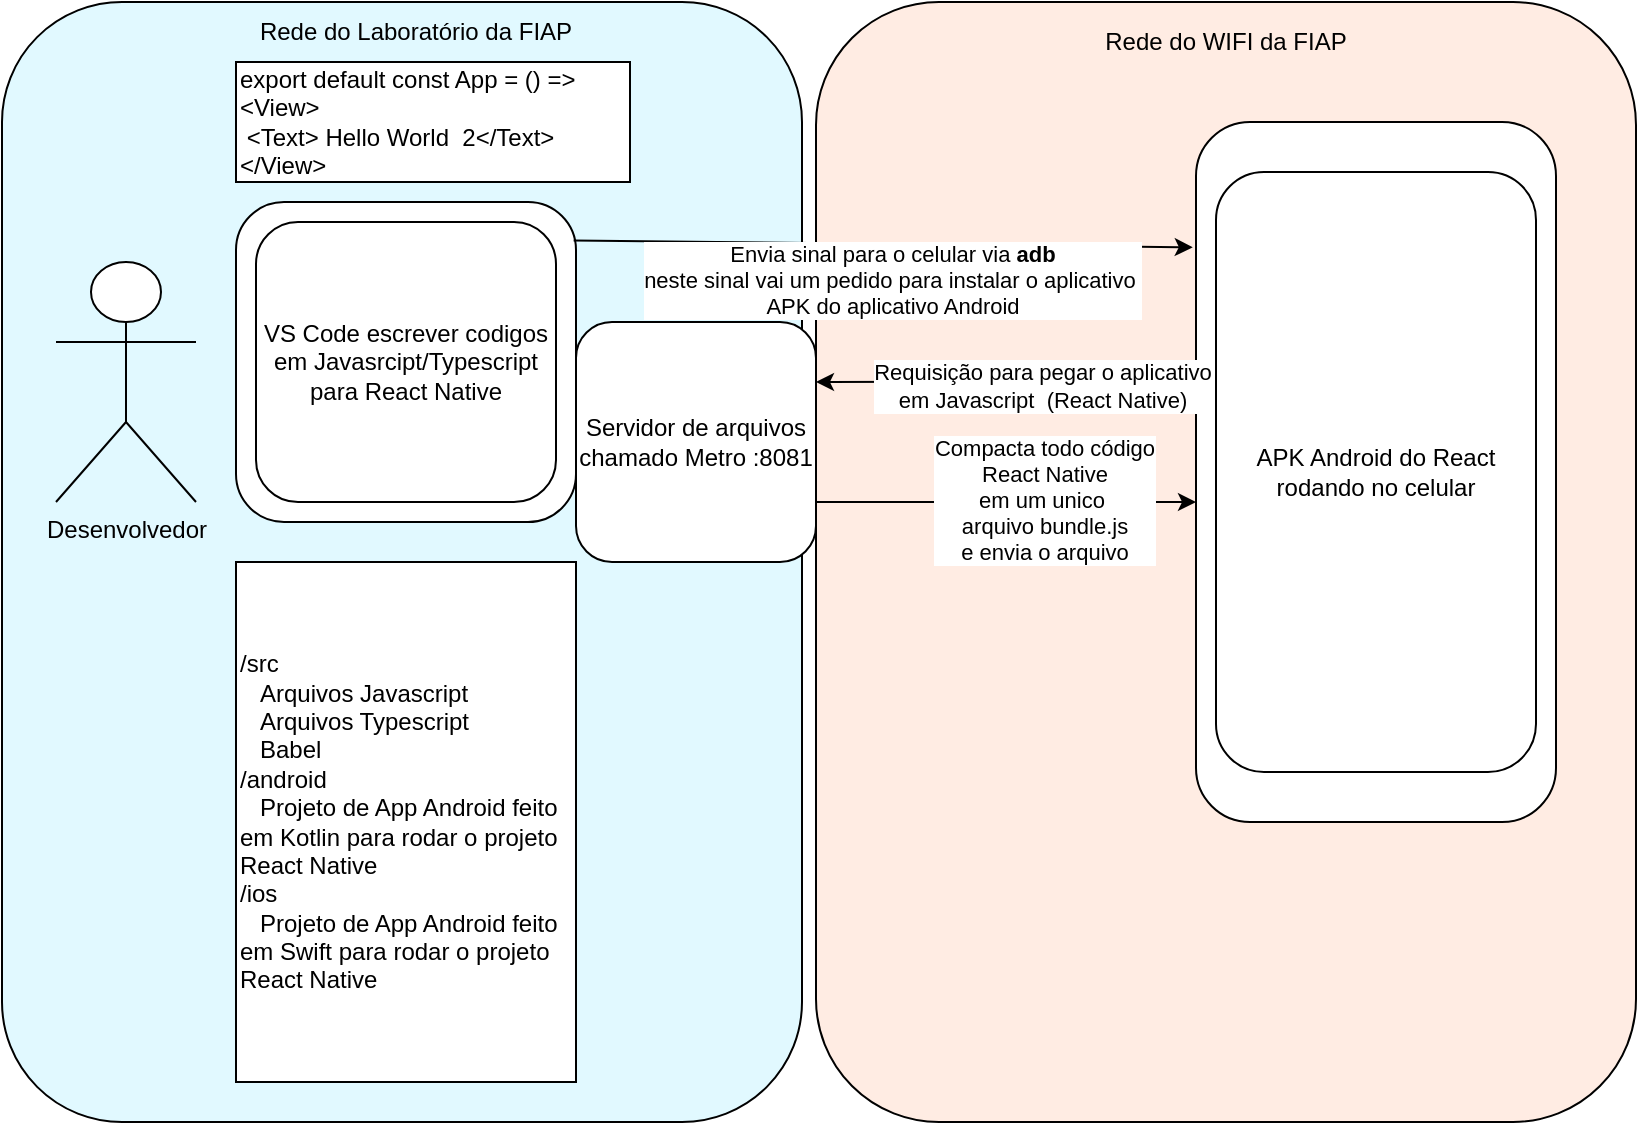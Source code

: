 <mxfile version="27.0.6">
  <diagram name="Página-1" id="vRwaQ3B-kGVNpFDtIDS9">
    <mxGraphModel dx="883" dy="425" grid="1" gridSize="10" guides="1" tooltips="1" connect="1" arrows="1" fold="1" page="1" pageScale="1" pageWidth="827" pageHeight="1169" math="0" shadow="0">
      <root>
        <mxCell id="0" />
        <mxCell id="1" parent="0" />
        <mxCell id="J4VcDI_KgW3uV5TBByR3-21" value="" style="rounded=1;whiteSpace=wrap;html=1;fillColor=#E1F9FF;" vertex="1" parent="1">
          <mxGeometry x="13" width="400" height="560" as="geometry" />
        </mxCell>
        <mxCell id="J4VcDI_KgW3uV5TBByR3-20" value="" style="rounded=1;whiteSpace=wrap;html=1;fillColor=#FFECE3;" vertex="1" parent="1">
          <mxGeometry x="420" width="410" height="560" as="geometry" />
        </mxCell>
        <mxCell id="J4VcDI_KgW3uV5TBByR3-3" value="" style="group" vertex="1" connectable="0" parent="1">
          <mxGeometry x="610" y="60" width="180" height="350" as="geometry" />
        </mxCell>
        <mxCell id="J4VcDI_KgW3uV5TBByR3-1" value="" style="rounded=1;whiteSpace=wrap;html=1;" vertex="1" parent="J4VcDI_KgW3uV5TBByR3-3">
          <mxGeometry width="180" height="350" as="geometry" />
        </mxCell>
        <mxCell id="J4VcDI_KgW3uV5TBByR3-2" value="APK Android do React rodando no celular" style="rounded=1;whiteSpace=wrap;html=1;" vertex="1" parent="J4VcDI_KgW3uV5TBByR3-3">
          <mxGeometry x="10" y="25" width="160" height="300" as="geometry" />
        </mxCell>
        <mxCell id="J4VcDI_KgW3uV5TBByR3-4" value="Desenvolvedor" style="shape=umlActor;verticalLabelPosition=bottom;verticalAlign=top;html=1;outlineConnect=0;" vertex="1" parent="1">
          <mxGeometry x="40" y="130" width="70" height="120" as="geometry" />
        </mxCell>
        <mxCell id="J4VcDI_KgW3uV5TBByR3-9" value="" style="group" vertex="1" connectable="0" parent="1">
          <mxGeometry x="130" y="100" width="310" height="190" as="geometry" />
        </mxCell>
        <mxCell id="J4VcDI_KgW3uV5TBByR3-7" value="" style="rounded=1;whiteSpace=wrap;html=1;" vertex="1" parent="J4VcDI_KgW3uV5TBByR3-9">
          <mxGeometry width="170" height="160" as="geometry" />
        </mxCell>
        <mxCell id="J4VcDI_KgW3uV5TBByR3-8" value="VS Code escrever codigos em Javasrcipt/Typescript para React Native" style="rounded=1;whiteSpace=wrap;html=1;" vertex="1" parent="J4VcDI_KgW3uV5TBByR3-9">
          <mxGeometry x="10" y="10" width="150" height="140" as="geometry" />
        </mxCell>
        <mxCell id="J4VcDI_KgW3uV5TBByR3-13" value="Servidor de arquivos chamado Metro :8081" style="rounded=1;whiteSpace=wrap;html=1;" vertex="1" parent="J4VcDI_KgW3uV5TBByR3-9">
          <mxGeometry x="170" y="60" width="120" height="120" as="geometry" />
        </mxCell>
        <mxCell id="J4VcDI_KgW3uV5TBByR3-11" value="/src&lt;div&gt;&amp;nbsp; &amp;nbsp;Arquivos Javascript&lt;/div&gt;&lt;div&gt;&amp;nbsp; &amp;nbsp;Arquivos Typescript&lt;/div&gt;&lt;div&gt;&amp;nbsp; &amp;nbsp;Babel&lt;/div&gt;&lt;div&gt;&lt;div&gt;/android&lt;/div&gt;&lt;div&gt;&lt;span style=&quot;background-color: transparent; color: light-dark(rgb(0, 0, 0), rgb(255, 255, 255));&quot;&gt;&amp;nbsp; &amp;nbsp;Projeto de App Android feito em Kotlin para rodar o projeto React Native&lt;/span&gt;&lt;/div&gt;&lt;div&gt;&lt;span style=&quot;background-color: transparent; color: light-dark(rgb(0, 0, 0), rgb(255, 255, 255));&quot;&gt;/ios&lt;/span&gt;&lt;/div&gt;&lt;div&gt;&amp;nbsp; &amp;nbsp;Projeto de App Android feito em Swift para rodar o projeto React Native&lt;span style=&quot;background-color: transparent; color: light-dark(rgb(0, 0, 0), rgb(255, 255, 255));&quot;&gt;&lt;/span&gt;&lt;/div&gt;&lt;/div&gt;" style="rounded=0;whiteSpace=wrap;html=1;align=left;" vertex="1" parent="1">
          <mxGeometry x="130" y="280" width="170" height="260" as="geometry" />
        </mxCell>
        <mxCell id="J4VcDI_KgW3uV5TBByR3-14" value="" style="endArrow=classic;html=1;rounded=0;exitX=0.993;exitY=0.12;exitDx=0;exitDy=0;entryX=-0.009;entryY=0.179;entryDx=0;entryDy=0;entryPerimeter=0;exitPerimeter=0;" edge="1" parent="1" source="J4VcDI_KgW3uV5TBByR3-7" target="J4VcDI_KgW3uV5TBByR3-1">
          <mxGeometry width="50" height="50" relative="1" as="geometry">
            <mxPoint x="350" y="260" as="sourcePoint" />
            <mxPoint x="400" y="210" as="targetPoint" />
          </mxGeometry>
        </mxCell>
        <mxCell id="J4VcDI_KgW3uV5TBByR3-15" value="Envia sinal para o celular via &lt;b&gt;adb&lt;/b&gt;&lt;div&gt;neste sinal vai um pedido para instalar o aplicativo&amp;nbsp;&lt;/div&gt;&lt;div&gt;APK do aplicativo Android&lt;/div&gt;" style="edgeLabel;html=1;align=center;verticalAlign=middle;resizable=0;points=[];" vertex="1" connectable="0" parent="J4VcDI_KgW3uV5TBByR3-14">
          <mxGeometry x="0.233" y="-1" relative="1" as="geometry">
            <mxPoint x="-32" y="16" as="offset" />
          </mxGeometry>
        </mxCell>
        <mxCell id="J4VcDI_KgW3uV5TBByR3-12" value="export default const App = () =&amp;gt;&amp;nbsp;&lt;div&gt;&amp;lt;View&amp;gt;&lt;/div&gt;&lt;div&gt;&amp;nbsp;&amp;lt;Text&amp;gt; Hello World&amp;nbsp; 2&amp;lt;/Text&amp;gt;&amp;nbsp;&lt;/div&gt;&lt;div&gt;&amp;lt;/View&amp;gt;&lt;/div&gt;" style="rounded=0;whiteSpace=wrap;html=1;align=left;" vertex="1" parent="1">
          <mxGeometry x="130" y="30" width="197" height="60" as="geometry" />
        </mxCell>
        <mxCell id="J4VcDI_KgW3uV5TBByR3-16" value="" style="endArrow=classic;html=1;rounded=0;exitX=0.015;exitY=0.37;exitDx=0;exitDy=0;exitPerimeter=0;entryX=1;entryY=0.25;entryDx=0;entryDy=0;" edge="1" parent="1" source="J4VcDI_KgW3uV5TBByR3-1" target="J4VcDI_KgW3uV5TBByR3-13">
          <mxGeometry width="50" height="50" relative="1" as="geometry">
            <mxPoint x="350" y="260" as="sourcePoint" />
            <mxPoint x="400" y="210" as="targetPoint" />
          </mxGeometry>
        </mxCell>
        <mxCell id="J4VcDI_KgW3uV5TBByR3-17" value="Requisição para pegar o aplicativo&lt;div&gt;em Javascript&amp;nbsp; (React Native)&lt;/div&gt;" style="edgeLabel;html=1;align=center;verticalAlign=middle;resizable=0;points=[];" vertex="1" connectable="0" parent="J4VcDI_KgW3uV5TBByR3-16">
          <mxGeometry x="-0.173" y="2" relative="1" as="geometry">
            <mxPoint as="offset" />
          </mxGeometry>
        </mxCell>
        <mxCell id="J4VcDI_KgW3uV5TBByR3-18" value="" style="endArrow=classic;html=1;rounded=0;exitX=1;exitY=0.75;exitDx=0;exitDy=0;" edge="1" parent="1" source="J4VcDI_KgW3uV5TBByR3-13">
          <mxGeometry width="50" height="50" relative="1" as="geometry">
            <mxPoint x="480" y="270" as="sourcePoint" />
            <mxPoint x="610" y="250" as="targetPoint" />
          </mxGeometry>
        </mxCell>
        <mxCell id="J4VcDI_KgW3uV5TBByR3-19" value="Compacta todo código&lt;div&gt;React Native&lt;div&gt;em um unico&amp;nbsp;&lt;/div&gt;&lt;div&gt;arquivo bundle.js&lt;/div&gt;&lt;/div&gt;&lt;div&gt;e envia o arquivo&lt;/div&gt;" style="edgeLabel;html=1;align=center;verticalAlign=middle;resizable=0;points=[];" vertex="1" connectable="0" parent="J4VcDI_KgW3uV5TBByR3-18">
          <mxGeometry x="0.198" y="1" relative="1" as="geometry">
            <mxPoint as="offset" />
          </mxGeometry>
        </mxCell>
        <mxCell id="J4VcDI_KgW3uV5TBByR3-22" value="Rede do Laboratório da FIAP" style="text;html=1;align=center;verticalAlign=middle;whiteSpace=wrap;rounded=0;" vertex="1" parent="1">
          <mxGeometry x="90" width="260" height="30" as="geometry" />
        </mxCell>
        <mxCell id="J4VcDI_KgW3uV5TBByR3-23" value="Rede do WIFI da FIAP" style="text;html=1;align=center;verticalAlign=middle;whiteSpace=wrap;rounded=0;" vertex="1" parent="1">
          <mxGeometry x="495" y="10" width="260" height="20" as="geometry" />
        </mxCell>
      </root>
    </mxGraphModel>
  </diagram>
</mxfile>
